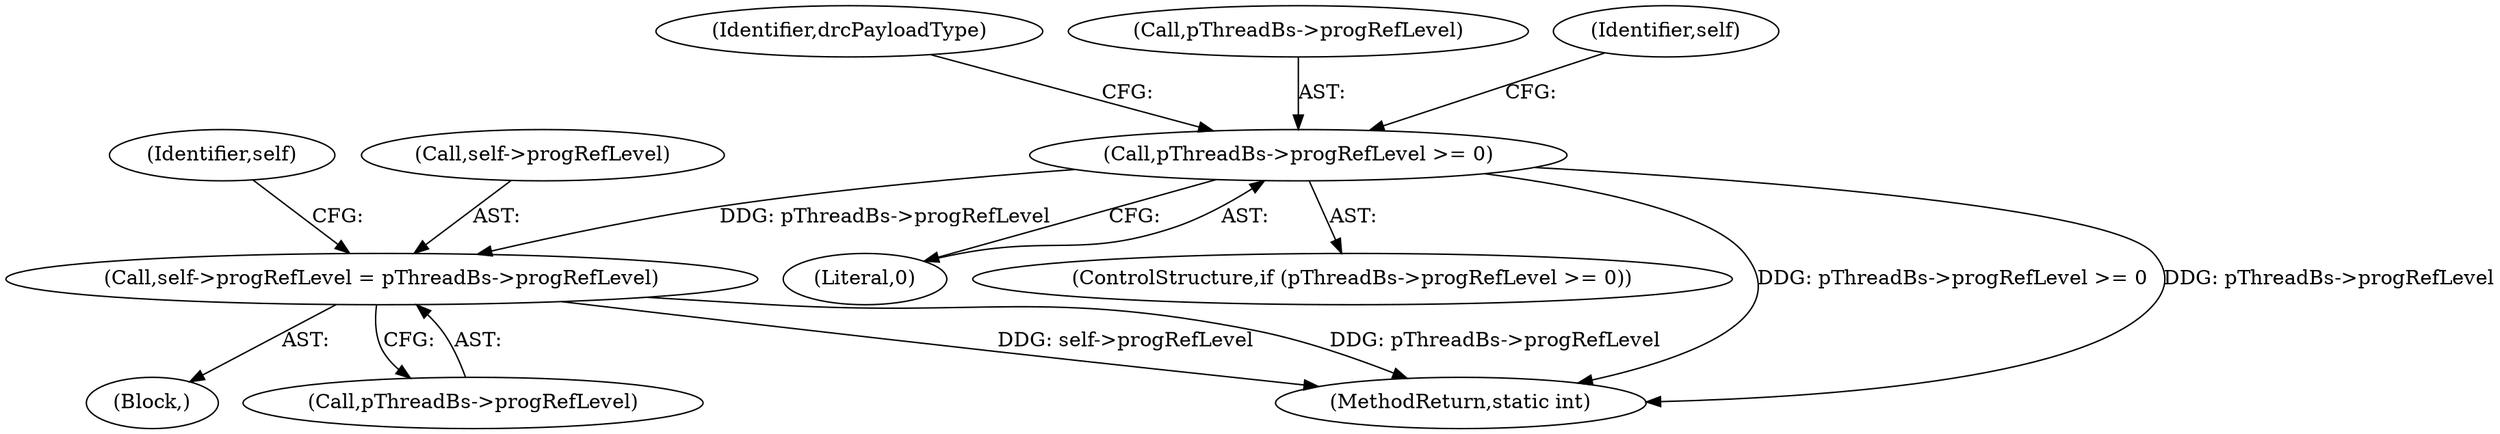 digraph "0_Android_5d4405f601fa11a8955fd7611532c982420e4206@API" {
"1000542" [label="(Call,pThreadBs->progRefLevel >= 0)"];
"1000548" [label="(Call,self->progRefLevel = pThreadBs->progRefLevel)"];
"1000546" [label="(Literal,0)"];
"1000542" [label="(Call,pThreadBs->progRefLevel >= 0)"];
"1000567" [label="(Identifier,drcPayloadType)"];
"1000557" [label="(Identifier,self)"];
"1000547" [label="(Block,)"];
"1000543" [label="(Call,pThreadBs->progRefLevel)"];
"1000550" [label="(Identifier,self)"];
"1000548" [label="(Call,self->progRefLevel = pThreadBs->progRefLevel)"];
"1000552" [label="(Call,pThreadBs->progRefLevel)"];
"1000541" [label="(ControlStructure,if (pThreadBs->progRefLevel >= 0))"];
"1000660" [label="(MethodReturn,static int)"];
"1000549" [label="(Call,self->progRefLevel)"];
"1000542" -> "1000541"  [label="AST: "];
"1000542" -> "1000546"  [label="CFG: "];
"1000543" -> "1000542"  [label="AST: "];
"1000546" -> "1000542"  [label="AST: "];
"1000550" -> "1000542"  [label="CFG: "];
"1000567" -> "1000542"  [label="CFG: "];
"1000542" -> "1000660"  [label="DDG: pThreadBs->progRefLevel >= 0"];
"1000542" -> "1000660"  [label="DDG: pThreadBs->progRefLevel"];
"1000542" -> "1000548"  [label="DDG: pThreadBs->progRefLevel"];
"1000548" -> "1000547"  [label="AST: "];
"1000548" -> "1000552"  [label="CFG: "];
"1000549" -> "1000548"  [label="AST: "];
"1000552" -> "1000548"  [label="AST: "];
"1000557" -> "1000548"  [label="CFG: "];
"1000548" -> "1000660"  [label="DDG: self->progRefLevel"];
"1000548" -> "1000660"  [label="DDG: pThreadBs->progRefLevel"];
}
